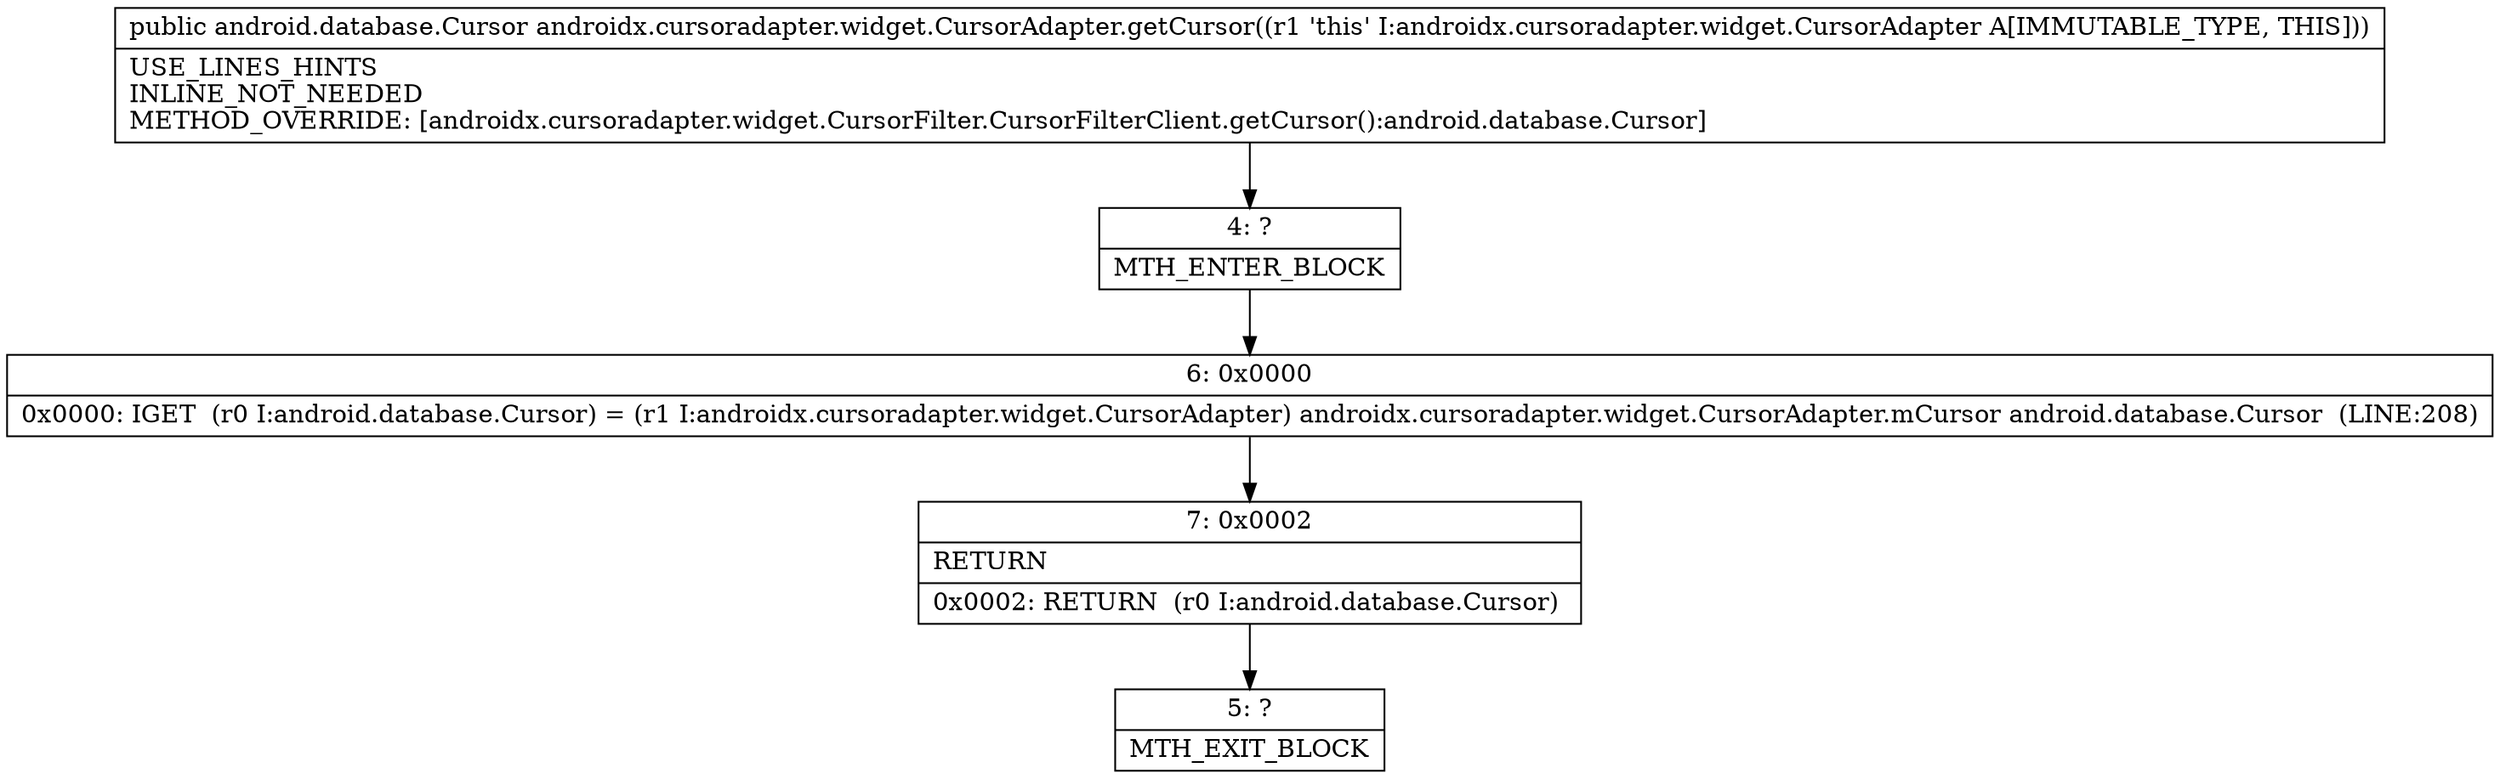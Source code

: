 digraph "CFG forandroidx.cursoradapter.widget.CursorAdapter.getCursor()Landroid\/database\/Cursor;" {
Node_4 [shape=record,label="{4\:\ ?|MTH_ENTER_BLOCK\l}"];
Node_6 [shape=record,label="{6\:\ 0x0000|0x0000: IGET  (r0 I:android.database.Cursor) = (r1 I:androidx.cursoradapter.widget.CursorAdapter) androidx.cursoradapter.widget.CursorAdapter.mCursor android.database.Cursor  (LINE:208)\l}"];
Node_7 [shape=record,label="{7\:\ 0x0002|RETURN\l|0x0002: RETURN  (r0 I:android.database.Cursor) \l}"];
Node_5 [shape=record,label="{5\:\ ?|MTH_EXIT_BLOCK\l}"];
MethodNode[shape=record,label="{public android.database.Cursor androidx.cursoradapter.widget.CursorAdapter.getCursor((r1 'this' I:androidx.cursoradapter.widget.CursorAdapter A[IMMUTABLE_TYPE, THIS]))  | USE_LINES_HINTS\lINLINE_NOT_NEEDED\lMETHOD_OVERRIDE: [androidx.cursoradapter.widget.CursorFilter.CursorFilterClient.getCursor():android.database.Cursor]\l}"];
MethodNode -> Node_4;Node_4 -> Node_6;
Node_6 -> Node_7;
Node_7 -> Node_5;
}

